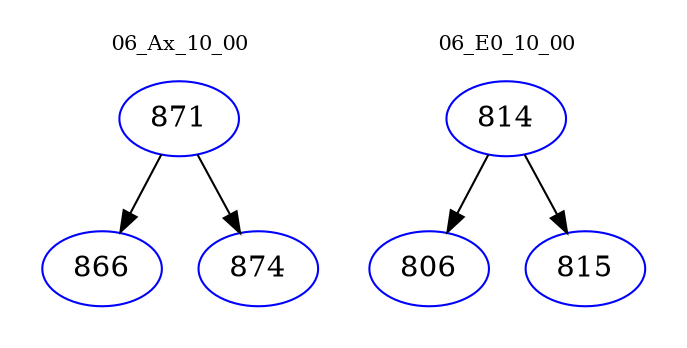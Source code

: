 digraph{
subgraph cluster_0 {
color = white
label = "06_Ax_10_00";
fontsize=10;
T0_871 [label="871", color="blue"]
T0_871 -> T0_866 [color="black"]
T0_866 [label="866", color="blue"]
T0_871 -> T0_874 [color="black"]
T0_874 [label="874", color="blue"]
}
subgraph cluster_1 {
color = white
label = "06_E0_10_00";
fontsize=10;
T1_814 [label="814", color="blue"]
T1_814 -> T1_806 [color="black"]
T1_806 [label="806", color="blue"]
T1_814 -> T1_815 [color="black"]
T1_815 [label="815", color="blue"]
}
}
